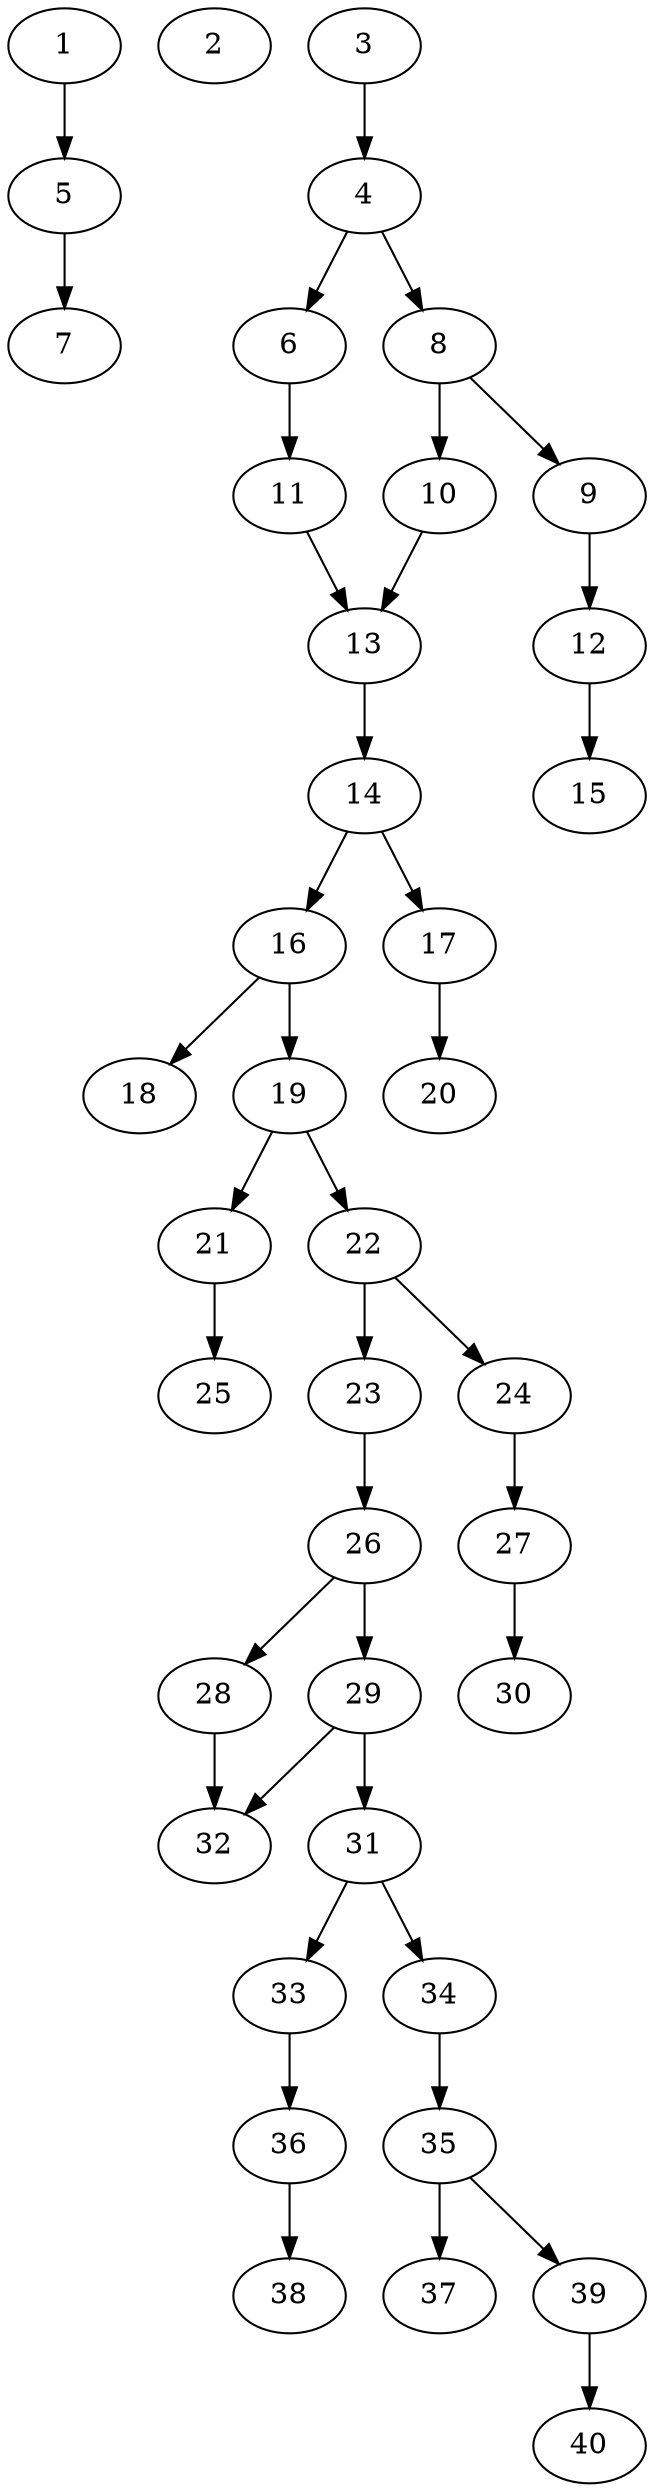 // DAG automatically generated by daggen at Thu Oct  3 14:06:48 2019
// ./daggen --dot -n 40 --ccr 0.3 --fat 0.3 --regular 0.9 --density 0.5 --mindata 5242880 --maxdata 52428800 
digraph G {
  1 [size="77410987", alpha="0.12", expect_size="23223296"] 
  1 -> 5 [size ="23223296"]
  2 [size="151695360", alpha="0.02", expect_size="45508608"] 
  3 [size="21510827", alpha="0.10", expect_size="6453248"] 
  3 -> 4 [size ="6453248"]
  4 [size="101317973", alpha="0.09", expect_size="30395392"] 
  4 -> 6 [size ="30395392"]
  4 -> 8 [size ="30395392"]
  5 [size="149548373", alpha="0.06", expect_size="44864512"] 
  5 -> 7 [size ="44864512"]
  6 [size="58330453", alpha="0.06", expect_size="17499136"] 
  6 -> 11 [size ="17499136"]
  7 [size="72816640", alpha="0.07", expect_size="21844992"] 
  8 [size="19264853", alpha="0.00", expect_size="5779456"] 
  8 -> 9 [size ="5779456"]
  8 -> 10 [size ="5779456"]
  9 [size="29487787", alpha="0.01", expect_size="8846336"] 
  9 -> 12 [size ="8846336"]
  10 [size="92641280", alpha="0.18", expect_size="27792384"] 
  10 -> 13 [size ="27792384"]
  11 [size="106489173", alpha="0.07", expect_size="31946752"] 
  11 -> 13 [size ="31946752"]
  12 [size="40758613", alpha="0.04", expect_size="12227584"] 
  12 -> 15 [size ="12227584"]
  13 [size="59859627", alpha="0.04", expect_size="17957888"] 
  13 -> 14 [size ="17957888"]
  14 [size="140359680", alpha="0.12", expect_size="42107904"] 
  14 -> 16 [size ="42107904"]
  14 -> 17 [size ="42107904"]
  15 [size="56439467", alpha="0.10", expect_size="16931840"] 
  16 [size="107427840", alpha="0.06", expect_size="32228352"] 
  16 -> 18 [size ="32228352"]
  16 -> 19 [size ="32228352"]
  17 [size="153419093", alpha="0.08", expect_size="46025728"] 
  17 -> 20 [size ="46025728"]
  18 [size="53323093", alpha="0.18", expect_size="15996928"] 
  19 [size="55941120", alpha="0.18", expect_size="16782336"] 
  19 -> 21 [size ="16782336"]
  19 -> 22 [size ="16782336"]
  20 [size="61880320", alpha="0.00", expect_size="18564096"] 
  21 [size="49626453", alpha="0.10", expect_size="14887936"] 
  21 -> 25 [size ="14887936"]
  22 [size="108018347", alpha="0.17", expect_size="32405504"] 
  22 -> 23 [size ="32405504"]
  22 -> 24 [size ="32405504"]
  23 [size="137557333", alpha="0.04", expect_size="41267200"] 
  23 -> 26 [size ="41267200"]
  24 [size="168581120", alpha="0.02", expect_size="50574336"] 
  24 -> 27 [size ="50574336"]
  25 [size="107209387", alpha="0.17", expect_size="32162816"] 
  26 [size="27576320", alpha="0.17", expect_size="8272896"] 
  26 -> 28 [size ="8272896"]
  26 -> 29 [size ="8272896"]
  27 [size="76161707", alpha="0.04", expect_size="22848512"] 
  27 -> 30 [size ="22848512"]
  28 [size="139332267", alpha="0.11", expect_size="41799680"] 
  28 -> 32 [size ="41799680"]
  29 [size="120524800", alpha="0.19", expect_size="36157440"] 
  29 -> 31 [size ="36157440"]
  29 -> 32 [size ="36157440"]
  30 [size="106154667", alpha="0.18", expect_size="31846400"] 
  31 [size="108137813", alpha="0.07", expect_size="32441344"] 
  31 -> 33 [size ="32441344"]
  31 -> 34 [size ="32441344"]
  32 [size="29122560", alpha="0.20", expect_size="8736768"] 
  33 [size="160621227", alpha="0.18", expect_size="48186368"] 
  33 -> 36 [size ="48186368"]
  34 [size="34805760", alpha="0.11", expect_size="10441728"] 
  34 -> 35 [size ="10441728"]
  35 [size="50097493", alpha="0.10", expect_size="15029248"] 
  35 -> 37 [size ="15029248"]
  35 -> 39 [size ="15029248"]
  36 [size="23992320", alpha="0.20", expect_size="7197696"] 
  36 -> 38 [size ="7197696"]
  37 [size="154630827", alpha="0.07", expect_size="46389248"] 
  38 [size="25497600", alpha="0.19", expect_size="7649280"] 
  39 [size="110243840", alpha="0.16", expect_size="33073152"] 
  39 -> 40 [size ="33073152"]
  40 [size="106304853", alpha="0.18", expect_size="31891456"] 
}
